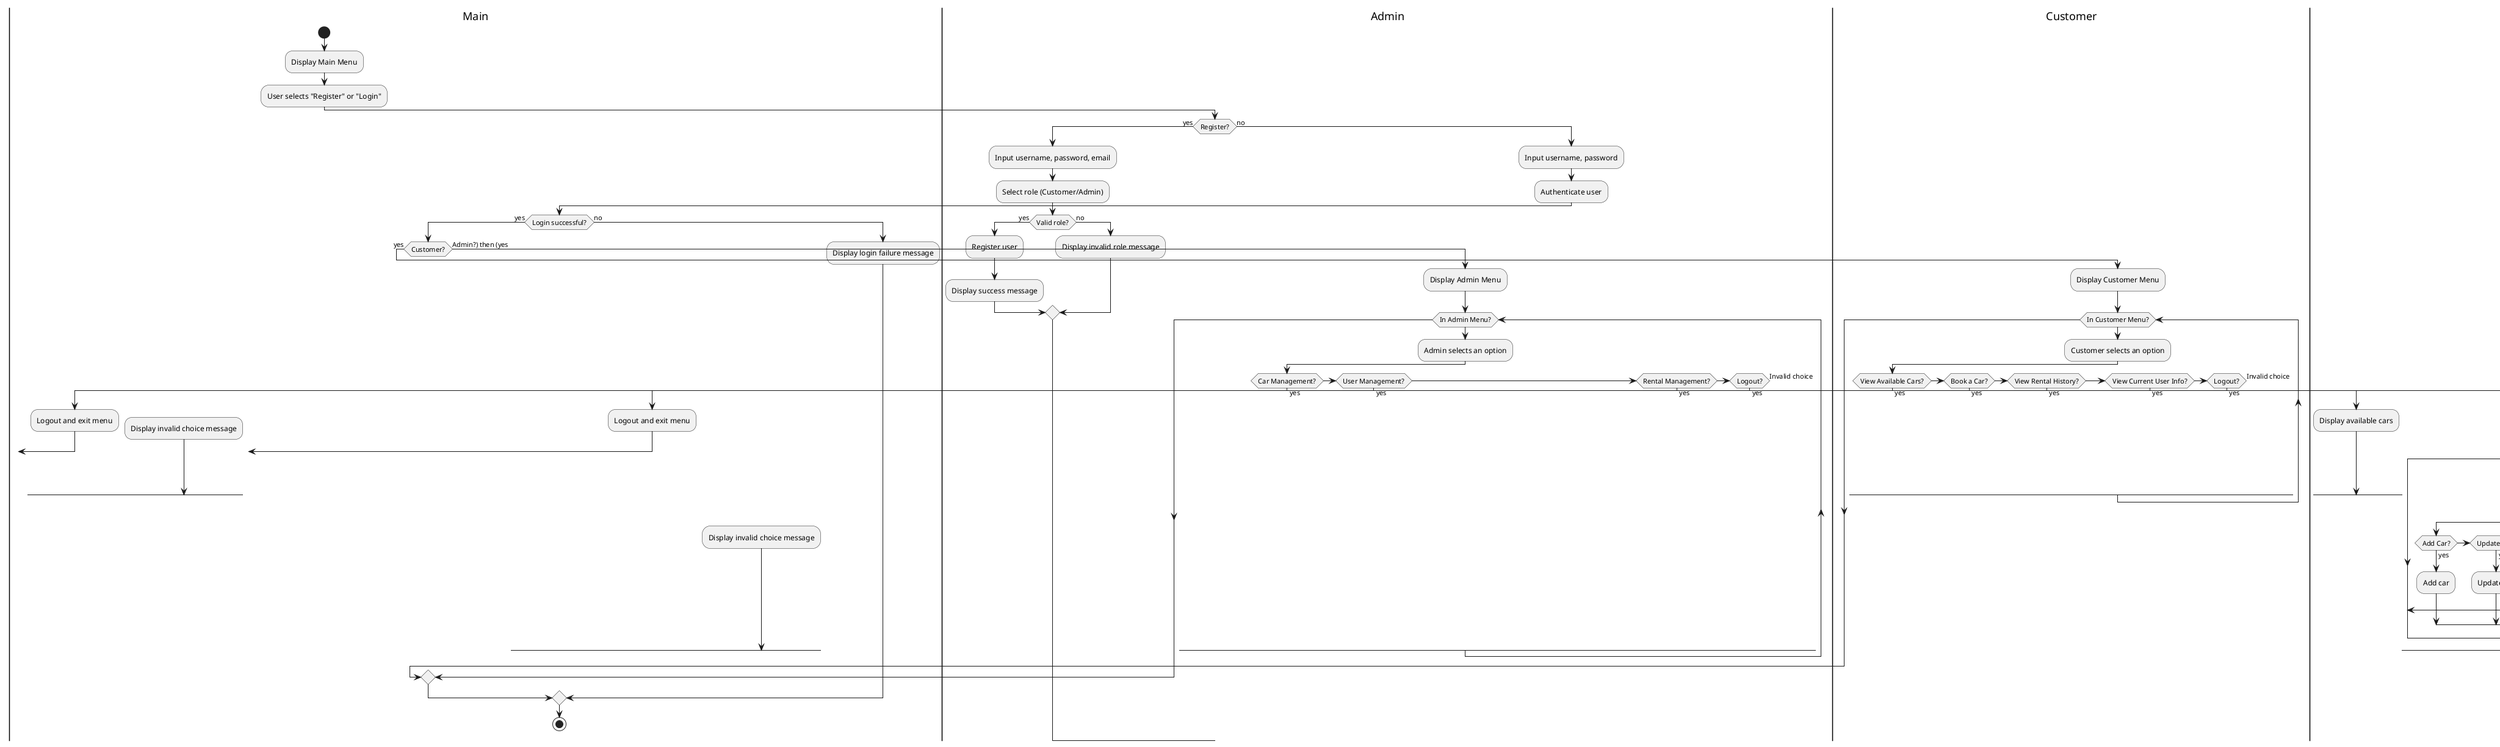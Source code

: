 @startuml
|Main|
start
:Display Main Menu;
:User selects "Register" or "Login";

|Admin|
if (Register?) then (yes)
    :Input username, password, email;
    :Select role (Customer/Admin);
    if (Valid role?) then (yes)
        :Register user;
        :Display success message;
    else (no)
        :Display invalid role message;
    endif
else (no)
    :Input username, password;
    :Authenticate user;

|Main|
if (Login successful?) then (yes)
    if (Customer?) then (yes)
        |Customer|
        :Display Customer Menu;
        while (In Customer Menu?)
            :Customer selects an option;
            if (View Available Cars?) then (yes)
                |Car Management|
                :Display available cars;
            elseif (Book a Car?) then (yes)
                |Booking Management|
                :Customer books a car;
            elseif (View Rental History?) then (yes)
                |Booking Management|
                :Display rental history;
            elseif (View Current User Info?) then (yes)
                |User Management|
                :Display current user info;
            elseif (Logout?) then (yes)
                |Main|
                :Logout and exit menu;
                break
            else (Invalid choice)
                :Display invalid choice message;
            endif
        endwhile
    else (Admin?) then (yes)
        |Admin|
        :Display Admin Menu;
        while (In Admin Menu?)
            :Admin selects an option;
            if (Car Management?) then (yes)
                |Car Management|
                :Display Car Management Menu;
                while (In Car Management Menu?)
                    :Admin selects car option;
                    if (Add Car?) then (yes)
                        :Add car;
                    elseif (Update Car?) then (yes)
                        :Update car;
                    elseif (Delete Car?) then (yes)
                        :Delete car;
                    elseif (Back?) then (yes)
                        :Exit Car Management Menu;
                        break
                    else (Invalid choice)
                        :Display invalid choice message;
                    endif
                endwhile
            elseif (User Management?) then (yes)
                |User Management|
                :Display User Management Menu;
                while (In User Management Menu?)
                    :Admin selects user option;
                    if (Add Customer?) then (yes)
                        :Add customer;
                    elseif (Add Admin?) then (yes)
                        :Add admin;
                    elseif (Update User?) then (yes)
                        :Update user;
                    elseif (Delete User?) then (yes)
                        :Delete user;
                    elseif (View User Details?) then (yes)
                        :View user details;
                    elseif (Back?) then (yes)
                        :Exit User Management Menu;
                        break
                    else (Invalid choice)
                        :Display invalid choice message;
                    endif
                endwhile
            elseif (Rental Management?) then (yes)
                |Booking Management|
                :Display Rental Management Menu;
                while (In Rental Management Menu?)
                    :Admin selects rental option;
                    if (Approve Booking?) then (yes)
                        :Approve booking;
                    elseif (Deny Booking?) then (yes)
                        :Deny booking;
                    elseif (View Booking Details?) then (yes)
                        :View booking details;
                    elseif (Back?) then (yes)
                        :Exit Rental Management Menu;
                        break
                    else (Invalid choice)
                        :Display invalid choice message;
                    endif
                endwhile
            elseif (Logout?) then (yes)
                |Main|
                :Logout and exit menu;
                break
            else (Invalid choice)
                :Display invalid choice message;
            endif
        endwhile
    endif
else (no)
    :Display login failure message;
endif
stop
@enduml
